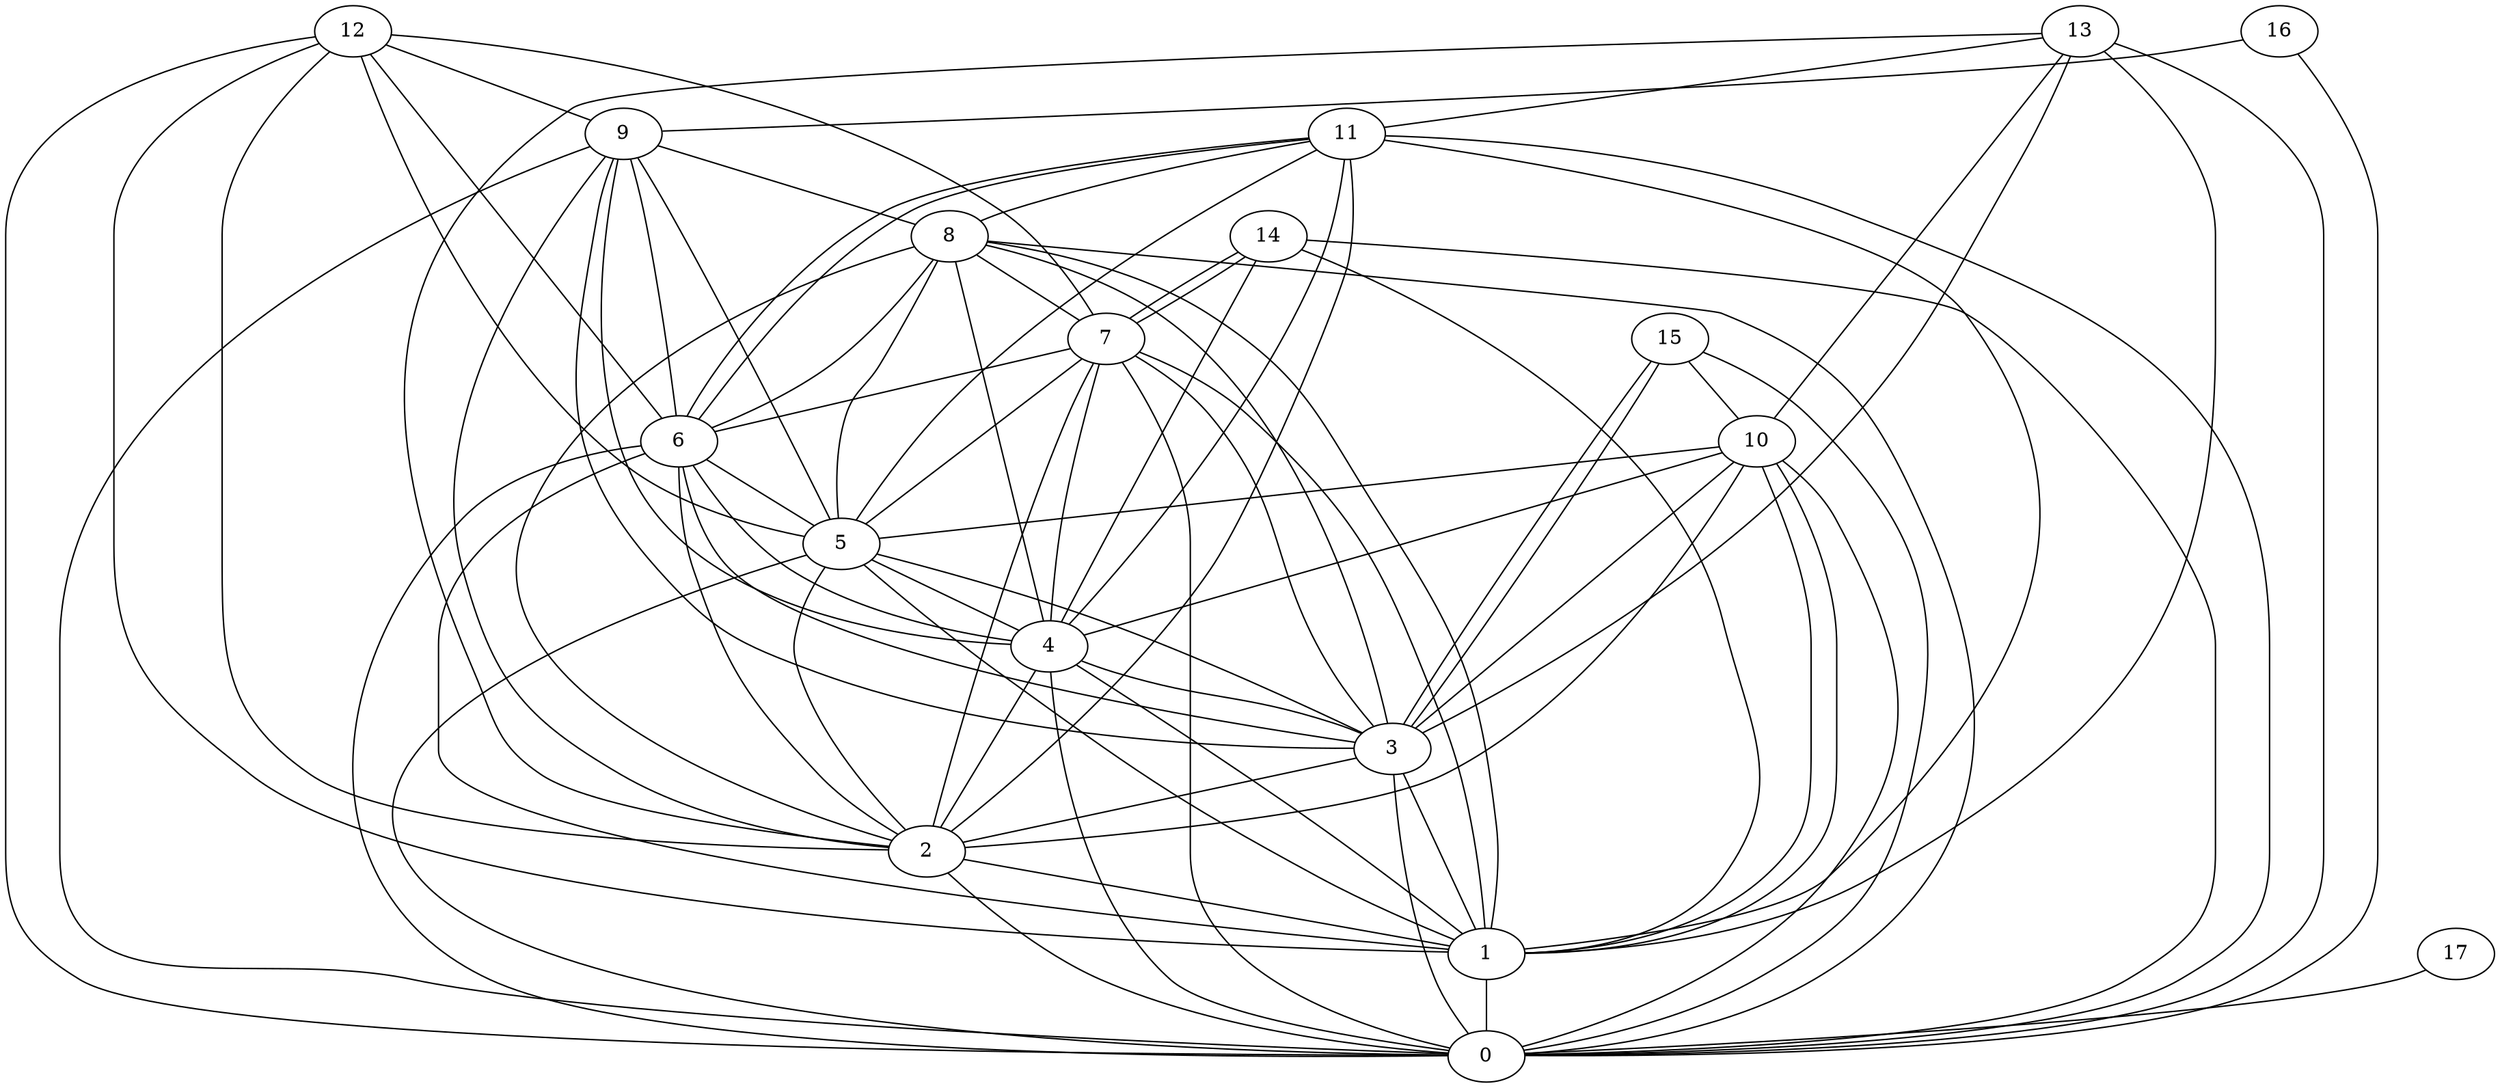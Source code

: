 graph G {
0;
1;
2;
3;
4;
5;
6;
7;
8;
9;
10;
11;
12;
13;
14;
15;
16;
17;
17--0 ;
16--0 ;
16--9 ;
15--3 ;
15--3 ;
15--10 ;
15--0 ;
14--7 ;
14--7 ;
14--4 ;
14--1 ;
14--0 ;
13--11 ;
13--10 ;
13--1 ;
13--0 ;
13--3 ;
13--2 ;
12--7 ;
12--9 ;
12--6 ;
12--1 ;
12--2 ;
12--0 ;
12--5 ;
11--8 ;
11--4 ;
11--2 ;
11--1 ;
11--6 ;
11--6 ;
11--5 ;
11--0 ;
10--3 ;
10--1 ;
10--5 ;
10--2 ;
10--4 ;
10--1 ;
10--0 ;
9--4 ;
9--8 ;
9--0 ;
9--3 ;
9--2 ;
9--5 ;
9--6 ;
8--1 ;
8--0 ;
8--3 ;
8--6 ;
8--5 ;
8--4 ;
8--7 ;
8--2 ;
7--4 ;
7--0 ;
7--6 ;
7--3 ;
7--2 ;
7--1 ;
7--5 ;
6--3 ;
6--4 ;
6--2 ;
6--1 ;
6--0 ;
6--5 ;
5--3 ;
5--4 ;
5--0 ;
5--2 ;
5--1 ;
4--0 ;
4--3 ;
4--2 ;
4--1 ;
3--0 ;
3--1 ;
3--2 ;
2--1 ;
2--0 ;
1--0 ;
}
